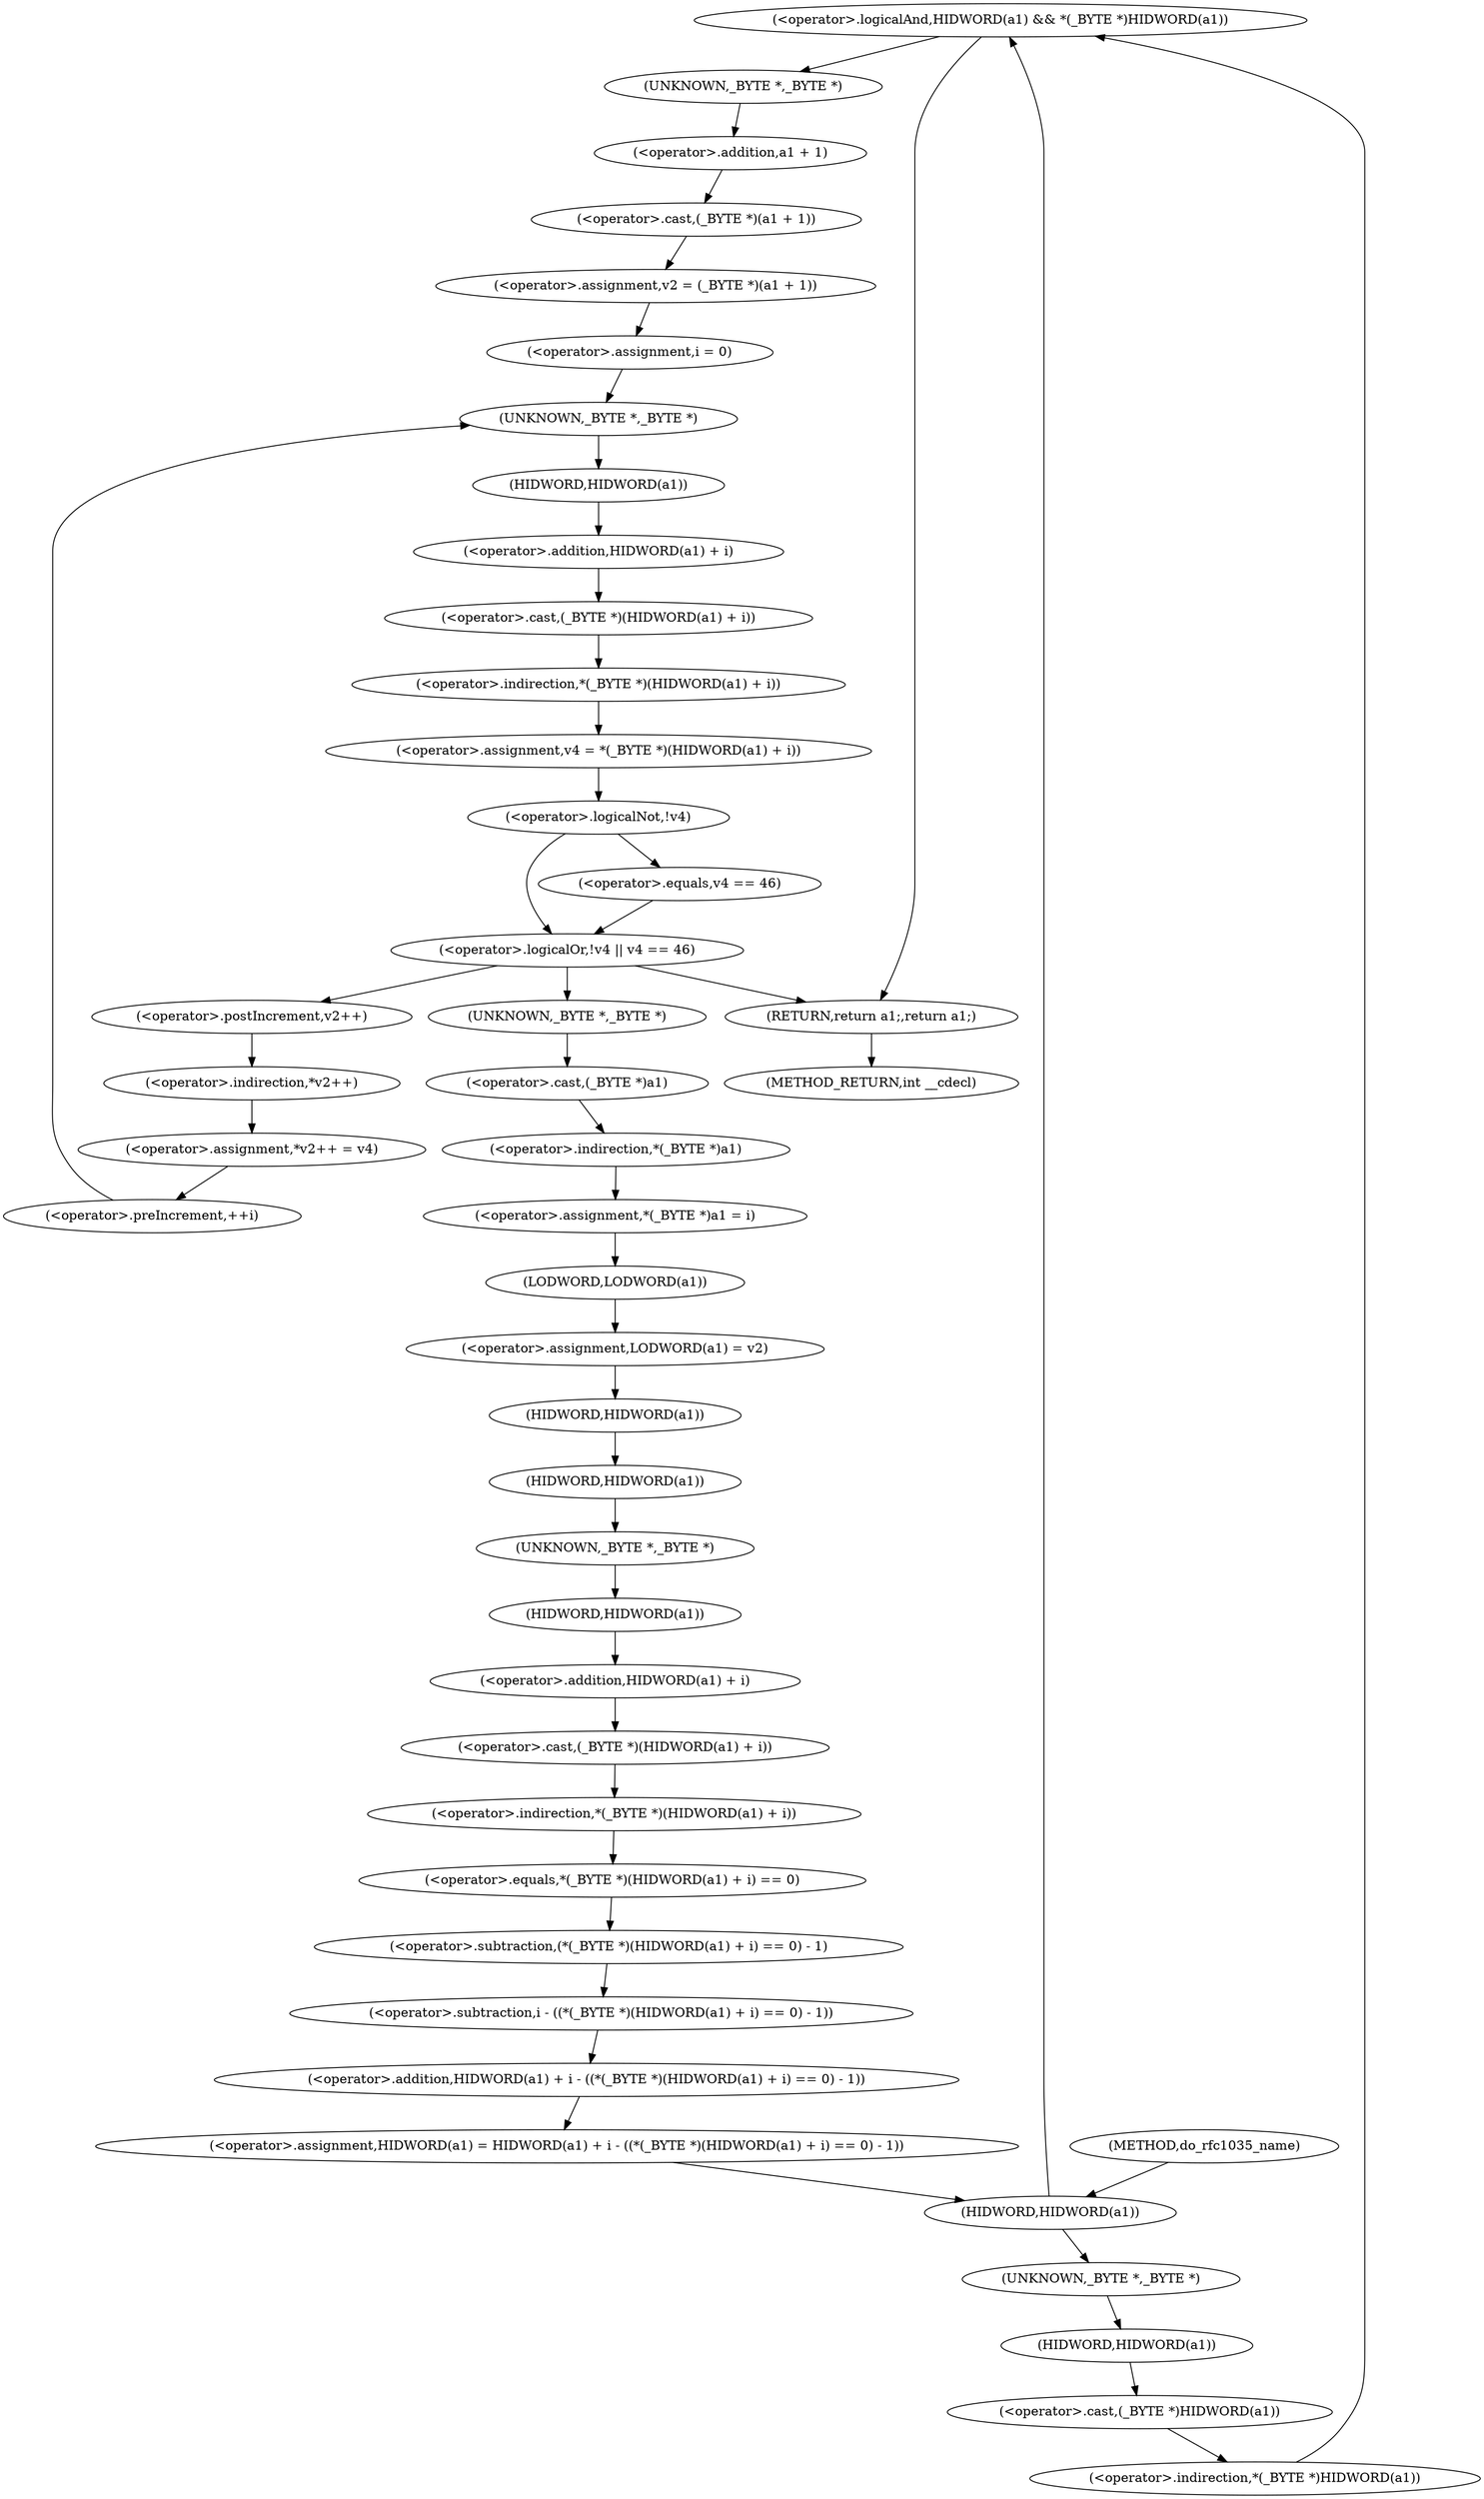 digraph do_rfc1035_name {  
"1000111" [label = "(<operator>.logicalAnd,HIDWORD(a1) && *(_BYTE *)HIDWORD(a1))" ]
"1000112" [label = "(HIDWORD,HIDWORD(a1))" ]
"1000114" [label = "(<operator>.indirection,*(_BYTE *)HIDWORD(a1))" ]
"1000115" [label = "(<operator>.cast,(_BYTE *)HIDWORD(a1))" ]
"1000116" [label = "(UNKNOWN,_BYTE *,_BYTE *)" ]
"1000117" [label = "(HIDWORD,HIDWORD(a1))" ]
"1000120" [label = "(<operator>.assignment,v2 = (_BYTE *)(a1 + 1))" ]
"1000122" [label = "(<operator>.cast,(_BYTE *)(a1 + 1))" ]
"1000123" [label = "(UNKNOWN,_BYTE *,_BYTE *)" ]
"1000124" [label = "(<operator>.addition,a1 + 1)" ]
"1000128" [label = "(<operator>.assignment,i = 0)" ]
"1000131" [label = "(<operator>.preIncrement,++i)" ]
"1000134" [label = "(<operator>.assignment,v4 = *(_BYTE *)(HIDWORD(a1) + i))" ]
"1000136" [label = "(<operator>.indirection,*(_BYTE *)(HIDWORD(a1) + i))" ]
"1000137" [label = "(<operator>.cast,(_BYTE *)(HIDWORD(a1) + i))" ]
"1000138" [label = "(UNKNOWN,_BYTE *,_BYTE *)" ]
"1000139" [label = "(<operator>.addition,HIDWORD(a1) + i)" ]
"1000140" [label = "(HIDWORD,HIDWORD(a1))" ]
"1000144" [label = "(<operator>.logicalOr,!v4 || v4 == 46)" ]
"1000145" [label = "(<operator>.logicalNot,!v4)" ]
"1000147" [label = "(<operator>.equals,v4 == 46)" ]
"1000151" [label = "(<operator>.assignment,*v2++ = v4)" ]
"1000152" [label = "(<operator>.indirection,*v2++)" ]
"1000153" [label = "(<operator>.postIncrement,v2++)" ]
"1000156" [label = "(<operator>.assignment,*(_BYTE *)a1 = i)" ]
"1000157" [label = "(<operator>.indirection,*(_BYTE *)a1)" ]
"1000158" [label = "(<operator>.cast,(_BYTE *)a1)" ]
"1000159" [label = "(UNKNOWN,_BYTE *,_BYTE *)" ]
"1000162" [label = "(<operator>.assignment,LODWORD(a1) = v2)" ]
"1000163" [label = "(LODWORD,LODWORD(a1))" ]
"1000166" [label = "(<operator>.assignment,HIDWORD(a1) = HIDWORD(a1) + i - ((*(_BYTE *)(HIDWORD(a1) + i) == 0) - 1))" ]
"1000167" [label = "(HIDWORD,HIDWORD(a1))" ]
"1000169" [label = "(<operator>.addition,HIDWORD(a1) + i - ((*(_BYTE *)(HIDWORD(a1) + i) == 0) - 1))" ]
"1000170" [label = "(HIDWORD,HIDWORD(a1))" ]
"1000172" [label = "(<operator>.subtraction,i - ((*(_BYTE *)(HIDWORD(a1) + i) == 0) - 1))" ]
"1000174" [label = "(<operator>.subtraction,(*(_BYTE *)(HIDWORD(a1) + i) == 0) - 1)" ]
"1000175" [label = "(<operator>.equals,*(_BYTE *)(HIDWORD(a1) + i) == 0)" ]
"1000176" [label = "(<operator>.indirection,*(_BYTE *)(HIDWORD(a1) + i))" ]
"1000177" [label = "(<operator>.cast,(_BYTE *)(HIDWORD(a1) + i))" ]
"1000178" [label = "(UNKNOWN,_BYTE *,_BYTE *)" ]
"1000179" [label = "(<operator>.addition,HIDWORD(a1) + i)" ]
"1000180" [label = "(HIDWORD,HIDWORD(a1))" ]
"1000185" [label = "(RETURN,return a1;,return a1;)" ]
"1000104" [label = "(METHOD,do_rfc1035_name)" ]
"1000187" [label = "(METHOD_RETURN,int __cdecl)" ]
  "1000111" -> "1000123" 
  "1000111" -> "1000185" 
  "1000112" -> "1000116" 
  "1000112" -> "1000111" 
  "1000114" -> "1000111" 
  "1000115" -> "1000114" 
  "1000116" -> "1000117" 
  "1000117" -> "1000115" 
  "1000120" -> "1000128" 
  "1000122" -> "1000120" 
  "1000123" -> "1000124" 
  "1000124" -> "1000122" 
  "1000128" -> "1000138" 
  "1000131" -> "1000138" 
  "1000134" -> "1000145" 
  "1000136" -> "1000134" 
  "1000137" -> "1000136" 
  "1000138" -> "1000140" 
  "1000139" -> "1000137" 
  "1000140" -> "1000139" 
  "1000144" -> "1000159" 
  "1000144" -> "1000185" 
  "1000144" -> "1000153" 
  "1000145" -> "1000144" 
  "1000145" -> "1000147" 
  "1000147" -> "1000144" 
  "1000151" -> "1000131" 
  "1000152" -> "1000151" 
  "1000153" -> "1000152" 
  "1000156" -> "1000163" 
  "1000157" -> "1000156" 
  "1000158" -> "1000157" 
  "1000159" -> "1000158" 
  "1000162" -> "1000167" 
  "1000163" -> "1000162" 
  "1000166" -> "1000112" 
  "1000167" -> "1000170" 
  "1000169" -> "1000166" 
  "1000170" -> "1000178" 
  "1000172" -> "1000169" 
  "1000174" -> "1000172" 
  "1000175" -> "1000174" 
  "1000176" -> "1000175" 
  "1000177" -> "1000176" 
  "1000178" -> "1000180" 
  "1000179" -> "1000177" 
  "1000180" -> "1000179" 
  "1000185" -> "1000187" 
  "1000104" -> "1000112" 
}
